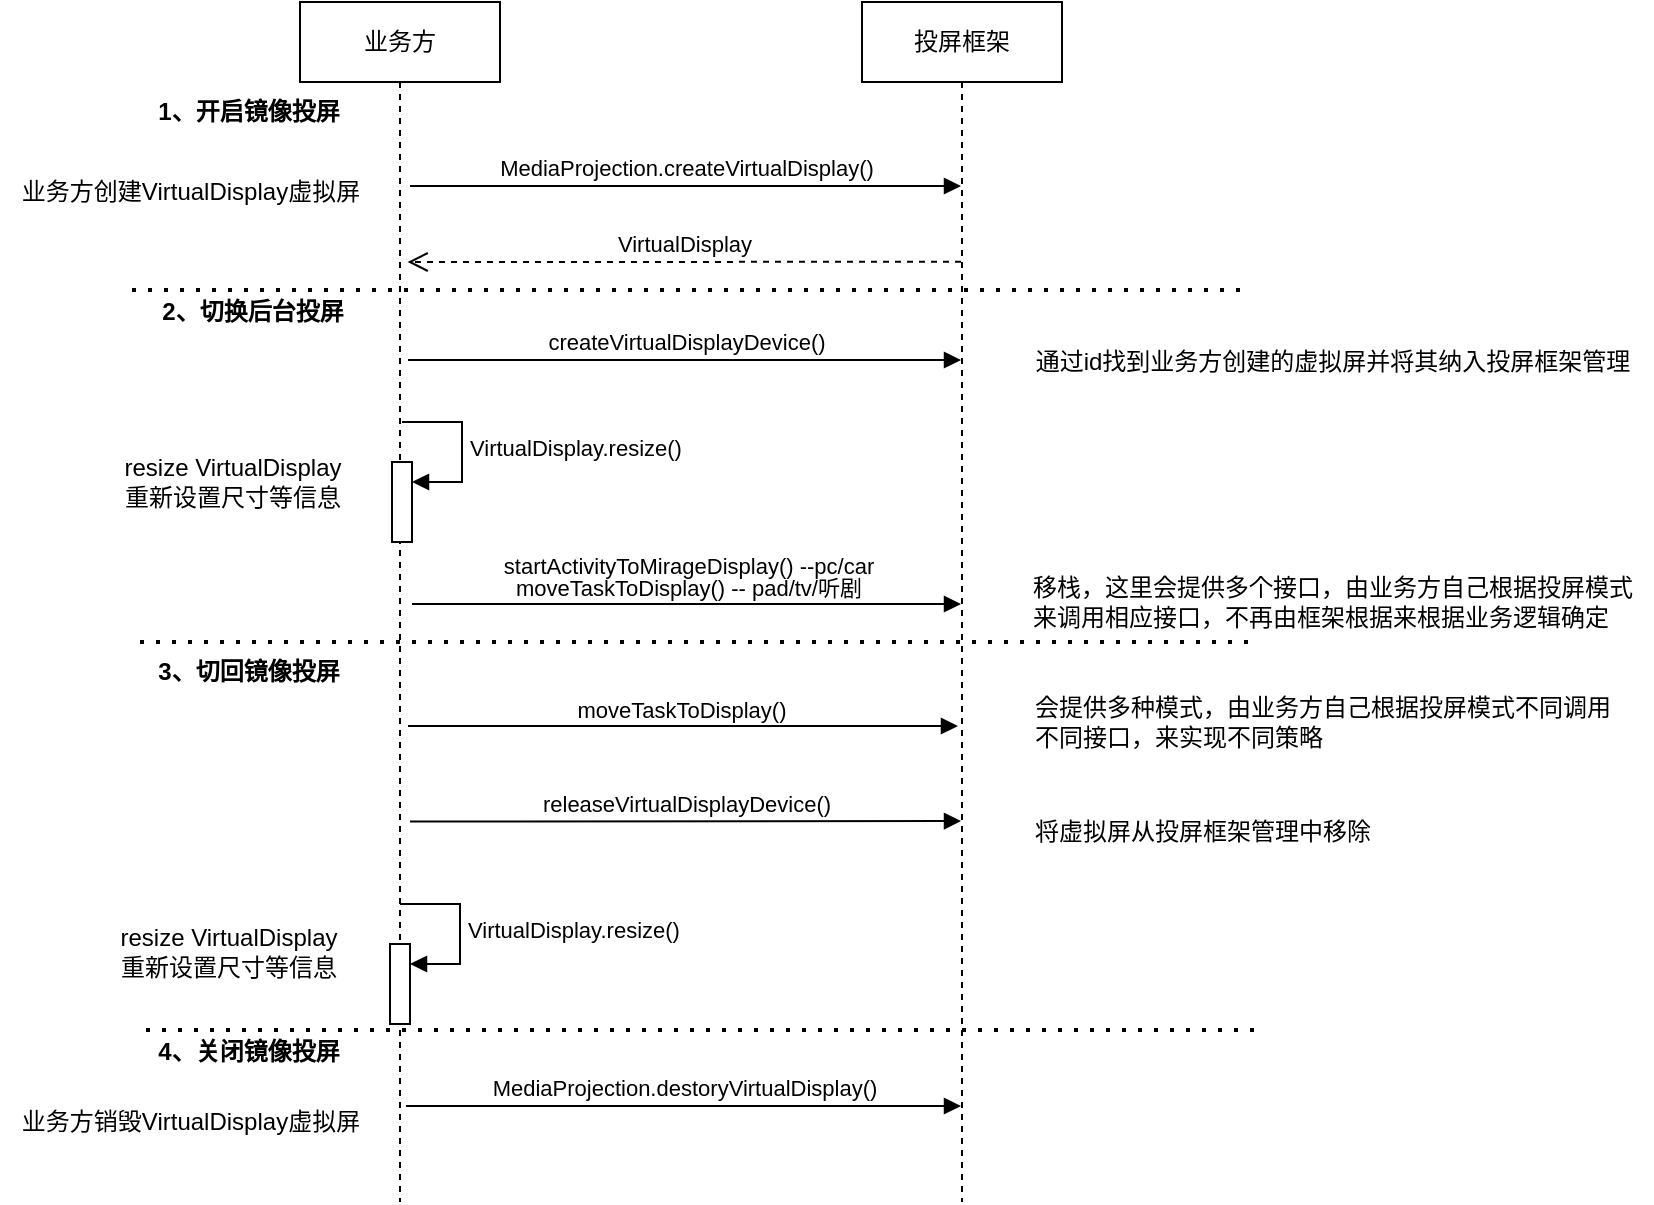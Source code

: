 <mxfile version="21.7.2" type="github">
  <diagram name="第 1 页" id="TcpiQXXUWc1p7RaLZvVN">
    <mxGraphModel dx="1816" dy="523" grid="1" gridSize="10" guides="1" tooltips="1" connect="1" arrows="1" fold="1" page="1" pageScale="1" pageWidth="827" pageHeight="1169" math="0" shadow="0">
      <root>
        <mxCell id="0" />
        <mxCell id="1" parent="0" />
        <mxCell id="YLJdL4NDfY9N8e260bSm-1" value="业务方" style="shape=umlLifeline;perimeter=lifelinePerimeter;whiteSpace=wrap;html=1;container=1;dropTarget=0;collapsible=0;recursiveResize=0;outlineConnect=0;portConstraint=eastwest;newEdgeStyle={&quot;edgeStyle&quot;:&quot;elbowEdgeStyle&quot;,&quot;elbow&quot;:&quot;vertical&quot;,&quot;curved&quot;:0,&quot;rounded&quot;:0};" parent="1" vertex="1">
          <mxGeometry x="140" y="40" width="100" height="600" as="geometry" />
        </mxCell>
        <mxCell id="YLJdL4NDfY9N8e260bSm-2" value="" style="html=1;points=[];perimeter=orthogonalPerimeter;outlineConnect=0;targetShapes=umlLifeline;portConstraint=eastwest;newEdgeStyle={&quot;edgeStyle&quot;:&quot;elbowEdgeStyle&quot;,&quot;elbow&quot;:&quot;vertical&quot;,&quot;curved&quot;:0,&quot;rounded&quot;:0};" parent="YLJdL4NDfY9N8e260bSm-1" vertex="1">
          <mxGeometry x="46" y="230" width="10" height="40" as="geometry" />
        </mxCell>
        <mxCell id="YLJdL4NDfY9N8e260bSm-3" value="VirtualDisplay.resize()" style="html=1;align=left;spacingLeft=2;endArrow=block;rounded=0;edgeStyle=orthogonalEdgeStyle;curved=0;rounded=0;" parent="YLJdL4NDfY9N8e260bSm-1" target="YLJdL4NDfY9N8e260bSm-2" edge="1">
          <mxGeometry relative="1" as="geometry">
            <mxPoint x="51" y="210" as="sourcePoint" />
            <Array as="points">
              <mxPoint x="81" y="240" />
            </Array>
          </mxGeometry>
        </mxCell>
        <mxCell id="YLJdL4NDfY9N8e260bSm-21" value="" style="html=1;points=[];perimeter=orthogonalPerimeter;outlineConnect=0;targetShapes=umlLifeline;portConstraint=eastwest;newEdgeStyle={&quot;edgeStyle&quot;:&quot;elbowEdgeStyle&quot;,&quot;elbow&quot;:&quot;vertical&quot;,&quot;curved&quot;:0,&quot;rounded&quot;:0};" parent="YLJdL4NDfY9N8e260bSm-1" vertex="1">
          <mxGeometry x="45" y="471" width="10" height="40" as="geometry" />
        </mxCell>
        <mxCell id="YLJdL4NDfY9N8e260bSm-22" value="VirtualDisplay.resize()" style="html=1;align=left;spacingLeft=2;endArrow=block;rounded=0;edgeStyle=orthogonalEdgeStyle;curved=0;rounded=0;" parent="YLJdL4NDfY9N8e260bSm-1" target="YLJdL4NDfY9N8e260bSm-21" edge="1">
          <mxGeometry relative="1" as="geometry">
            <mxPoint x="50" y="451" as="sourcePoint" />
            <Array as="points">
              <mxPoint x="80" y="481" />
            </Array>
          </mxGeometry>
        </mxCell>
        <mxCell id="YLJdL4NDfY9N8e260bSm-6" value="投屏框架" style="shape=umlLifeline;perimeter=lifelinePerimeter;whiteSpace=wrap;html=1;container=1;dropTarget=0;collapsible=0;recursiveResize=0;outlineConnect=0;portConstraint=eastwest;newEdgeStyle={&quot;edgeStyle&quot;:&quot;elbowEdgeStyle&quot;,&quot;elbow&quot;:&quot;vertical&quot;,&quot;curved&quot;:0,&quot;rounded&quot;:0};" parent="1" vertex="1">
          <mxGeometry x="421" y="40" width="100" height="600" as="geometry" />
        </mxCell>
        <mxCell id="YLJdL4NDfY9N8e260bSm-7" value="&lt;b&gt;1、开启镜像投屏&lt;/b&gt;" style="text;html=1;align=center;verticalAlign=middle;resizable=0;points=[];autosize=1;strokeColor=none;fillColor=none;" parent="1" vertex="1">
          <mxGeometry x="59" y="80" width="110" height="30" as="geometry" />
        </mxCell>
        <mxCell id="YLJdL4NDfY9N8e260bSm-8" value="MediaProjection.createVirtualDisplay()" style="html=1;verticalAlign=bottom;endArrow=block;edgeStyle=elbowEdgeStyle;elbow=vertical;curved=0;rounded=0;" parent="1" edge="1">
          <mxGeometry width="80" relative="1" as="geometry">
            <mxPoint x="195" y="132" as="sourcePoint" />
            <mxPoint x="470.5" y="131.759" as="targetPoint" />
          </mxGeometry>
        </mxCell>
        <mxCell id="YLJdL4NDfY9N8e260bSm-9" value="业务方创建VirtualDisplay虚拟屏" style="text;html=1;align=center;verticalAlign=middle;resizable=0;points=[];autosize=1;strokeColor=none;fillColor=none;" parent="1" vertex="1">
          <mxGeometry x="-10" y="120" width="190" height="30" as="geometry" />
        </mxCell>
        <mxCell id="YLJdL4NDfY9N8e260bSm-10" value="VirtualDisplay" style="html=1;verticalAlign=bottom;endArrow=open;dashed=1;endSize=8;edgeStyle=elbowEdgeStyle;elbow=vertical;curved=0;rounded=0;" parent="1" edge="1">
          <mxGeometry relative="1" as="geometry">
            <mxPoint x="470.5" y="169.897" as="sourcePoint" />
            <mxPoint x="193.81" y="169.759" as="targetPoint" />
          </mxGeometry>
        </mxCell>
        <mxCell id="YLJdL4NDfY9N8e260bSm-11" value="&lt;div style=&quot;line-height: 100%;&quot; data-language=&quot;plain&quot; class=&quot;ql-code-block ql-long-210036 ql-authorBlock-210036 ql-direction-ltr&quot;&gt;startActivityToMirageDisplay() --pc/car&lt;/div&gt;&lt;div style=&quot;line-height: 100%;&quot; data-language=&quot;plain&quot; class=&quot;ql-code-block ql-long-210036 ql-authorBlock-210036 ql-direction-ltr&quot;&gt;&lt;div style=&quot;line-height: 100%;&quot; data-language=&quot;plain&quot; class=&quot;ql-code-block ql-long-210036 ql-authorBlock-210036 ql-direction-ltr&quot;&gt;moveTaskToDisplay() -- pad/tv/听剧&lt;/div&gt;&lt;/div&gt;" style="html=1;verticalAlign=bottom;endArrow=block;edgeStyle=elbowEdgeStyle;elbow=vertical;curved=0;rounded=0;" parent="1" edge="1" target="YLJdL4NDfY9N8e260bSm-6">
          <mxGeometry width="80" relative="1" as="geometry">
            <mxPoint x="196" y="341" as="sourcePoint" />
            <mxPoint x="416" y="341" as="targetPoint" />
          </mxGeometry>
        </mxCell>
        <mxCell id="YLJdL4NDfY9N8e260bSm-12" value="&lt;b&gt;2、切换后台投屏&lt;/b&gt;" style="text;html=1;align=center;verticalAlign=middle;resizable=0;points=[];autosize=1;strokeColor=none;fillColor=none;" parent="1" vertex="1">
          <mxGeometry x="61" y="180" width="110" height="30" as="geometry" />
        </mxCell>
        <mxCell id="YLJdL4NDfY9N8e260bSm-13" value="&lt;div style=&quot;text-align: left;&quot;&gt;移栈，这里会提供多个接口，由业务方自己根据投屏模式&lt;/div&gt;&lt;div style=&quot;text-align: left;&quot;&gt;来调用相应接口，不再由框架根据来根据业务逻辑确定&lt;/div&gt;" style="text;html=1;align=center;verticalAlign=middle;resizable=0;points=[];autosize=1;strokeColor=none;fillColor=none;" parent="1" vertex="1">
          <mxGeometry x="496" y="320" width="320" height="40" as="geometry" />
        </mxCell>
        <mxCell id="YLJdL4NDfY9N8e260bSm-15" value="&lt;b&gt;3、切回镜像投屏&lt;/b&gt;" style="text;html=1;align=center;verticalAlign=middle;resizable=0;points=[];autosize=1;strokeColor=none;fillColor=none;" parent="1" vertex="1">
          <mxGeometry x="59" y="360" width="110" height="30" as="geometry" />
        </mxCell>
        <mxCell id="YLJdL4NDfY9N8e260bSm-17" value="&lt;div style=&quot;text-align: left;&quot;&gt;会提供多种模式，由业务方自己根据投屏模式不同调用&lt;/div&gt;&lt;div style=&quot;text-align: left;&quot;&gt;不同&lt;span style=&quot;background-color: initial;&quot;&gt;接口，来实现不同策略&lt;/span&gt;&lt;/div&gt;" style="text;html=1;align=center;verticalAlign=middle;resizable=0;points=[];autosize=1;strokeColor=none;fillColor=none;" parent="1" vertex="1">
          <mxGeometry x="496" y="380" width="310" height="40" as="geometry" />
        </mxCell>
        <mxCell id="YLJdL4NDfY9N8e260bSm-18" value="resize VirtualDisplay&lt;br&gt;重新设置尺寸等信息" style="text;html=1;align=center;verticalAlign=middle;resizable=0;points=[];autosize=1;strokeColor=none;fillColor=none;" parent="1" vertex="1">
          <mxGeometry x="41" y="260" width="130" height="40" as="geometry" />
        </mxCell>
        <mxCell id="YLJdL4NDfY9N8e260bSm-19" value="&lt;b&gt;4、关闭镜像投屏&lt;/b&gt;" style="text;html=1;align=center;verticalAlign=middle;resizable=0;points=[];autosize=1;strokeColor=none;fillColor=none;" parent="1" vertex="1">
          <mxGeometry x="59" y="550" width="110" height="30" as="geometry" />
        </mxCell>
        <mxCell id="YLJdL4NDfY9N8e260bSm-20" value="MediaProjection.destoryVirtualDisplay()" style="html=1;verticalAlign=bottom;endArrow=block;edgeStyle=elbowEdgeStyle;elbow=vertical;curved=0;rounded=0;" parent="1" edge="1">
          <mxGeometry width="80" relative="1" as="geometry">
            <mxPoint x="193" y="591.96" as="sourcePoint" />
            <mxPoint x="470.5" y="591.931" as="targetPoint" />
          </mxGeometry>
        </mxCell>
        <mxCell id="YLJdL4NDfY9N8e260bSm-23" value="resize VirtualDisplay&lt;br&gt;重新设置尺寸等信息" style="text;html=1;align=center;verticalAlign=middle;resizable=0;points=[];autosize=1;strokeColor=none;fillColor=none;" parent="1" vertex="1">
          <mxGeometry x="39" y="495" width="130" height="40" as="geometry" />
        </mxCell>
        <mxCell id="YLJdL4NDfY9N8e260bSm-24" value="业务方销毁VirtualDisplay虚拟屏" style="text;html=1;align=center;verticalAlign=middle;resizable=0;points=[];autosize=1;strokeColor=none;fillColor=none;" parent="1" vertex="1">
          <mxGeometry x="-10" y="585" width="190" height="30" as="geometry" />
        </mxCell>
        <mxCell id="uxzzp760LAjKfmrw6Dc_-1" value="releaseVirtualDisplayDevice()" style="html=1;verticalAlign=bottom;endArrow=block;edgeStyle=elbowEdgeStyle;elbow=vertical;curved=0;rounded=0;" parent="1" edge="1" target="YLJdL4NDfY9N8e260bSm-6">
          <mxGeometry width="80" relative="1" as="geometry">
            <mxPoint x="195" y="449.74" as="sourcePoint" />
            <mxPoint x="415" y="449.74" as="targetPoint" />
          </mxGeometry>
        </mxCell>
        <mxCell id="uxzzp760LAjKfmrw6Dc_-2" value="createVirtualDisplayDevice()" style="html=1;verticalAlign=bottom;endArrow=block;edgeStyle=elbowEdgeStyle;elbow=vertical;curved=0;rounded=0;" parent="1" edge="1" target="YLJdL4NDfY9N8e260bSm-6">
          <mxGeometry width="80" relative="1" as="geometry">
            <mxPoint x="194" y="219" as="sourcePoint" />
            <mxPoint x="414" y="219" as="targetPoint" />
          </mxGeometry>
        </mxCell>
        <mxCell id="fNr0aCSfTRlsXPR6XSYT-1" value="&lt;div style=&quot;line-height: 100%;&quot; data-language=&quot;plain&quot; class=&quot;ql-code-block ql-long-210036 ql-authorBlock-210036 ql-direction-ltr&quot;&gt;moveTaskToDisplay()&amp;nbsp;&lt;br&gt;&lt;/div&gt;" style="html=1;verticalAlign=bottom;endArrow=block;edgeStyle=elbowEdgeStyle;elbow=vertical;curved=0;rounded=0;" edge="1" parent="1">
          <mxGeometry width="80" relative="1" as="geometry">
            <mxPoint x="194" y="402" as="sourcePoint" />
            <mxPoint x="469" y="402" as="targetPoint" />
          </mxGeometry>
        </mxCell>
        <mxCell id="fNr0aCSfTRlsXPR6XSYT-2" value="&lt;div style=&quot;text-align: left;&quot;&gt;通过id找到业务方创建的虚拟屏并将其纳入投屏框架管理&lt;/div&gt;" style="text;html=1;align=center;verticalAlign=middle;resizable=0;points=[];autosize=1;strokeColor=none;fillColor=none;" vertex="1" parent="1">
          <mxGeometry x="496" y="205" width="320" height="30" as="geometry" />
        </mxCell>
        <mxCell id="fNr0aCSfTRlsXPR6XSYT-3" value="&lt;div style=&quot;text-align: left;&quot;&gt;将虚拟屏从投屏框架管理中移除&lt;/div&gt;" style="text;html=1;align=center;verticalAlign=middle;resizable=0;points=[];autosize=1;strokeColor=none;fillColor=none;" vertex="1" parent="1">
          <mxGeometry x="496" y="440" width="190" height="30" as="geometry" />
        </mxCell>
        <mxCell id="fNr0aCSfTRlsXPR6XSYT-4" value="" style="endArrow=none;dashed=1;html=1;dashPattern=1 3;strokeWidth=2;rounded=0;" edge="1" parent="1">
          <mxGeometry width="50" height="50" relative="1" as="geometry">
            <mxPoint x="56" y="184" as="sourcePoint" />
            <mxPoint x="616" y="184" as="targetPoint" />
          </mxGeometry>
        </mxCell>
        <mxCell id="fNr0aCSfTRlsXPR6XSYT-5" value="" style="endArrow=none;dashed=1;html=1;dashPattern=1 3;strokeWidth=2;rounded=0;" edge="1" parent="1">
          <mxGeometry width="50" height="50" relative="1" as="geometry">
            <mxPoint x="60" y="360" as="sourcePoint" />
            <mxPoint x="620" y="360" as="targetPoint" />
          </mxGeometry>
        </mxCell>
        <mxCell id="fNr0aCSfTRlsXPR6XSYT-6" value="" style="endArrow=none;dashed=1;html=1;dashPattern=1 3;strokeWidth=2;rounded=0;" edge="1" parent="1">
          <mxGeometry width="50" height="50" relative="1" as="geometry">
            <mxPoint x="63" y="554" as="sourcePoint" />
            <mxPoint x="623" y="554" as="targetPoint" />
          </mxGeometry>
        </mxCell>
      </root>
    </mxGraphModel>
  </diagram>
</mxfile>
